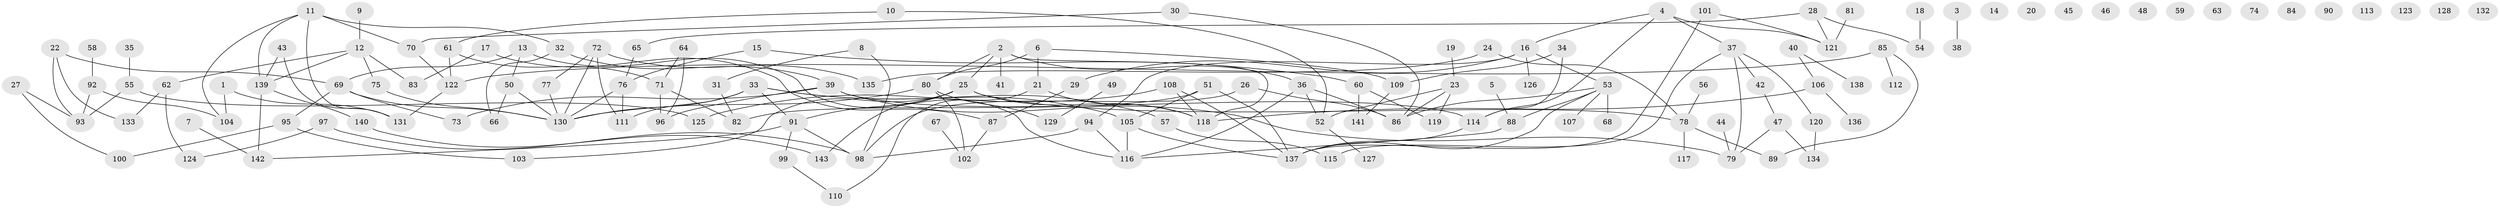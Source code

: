 // coarse degree distribution, {4: 0.08450704225352113, 14: 0.014084507042253521, 0: 0.2112676056338028, 11: 0.028169014084507043, 1: 0.15492957746478872, 6: 0.028169014084507043, 3: 0.19718309859154928, 5: 0.04225352112676056, 8: 0.014084507042253521, 2: 0.19718309859154928, 9: 0.014084507042253521, 7: 0.014084507042253521}
// Generated by graph-tools (version 1.1) at 2025/16/03/04/25 18:16:31]
// undirected, 143 vertices, 179 edges
graph export_dot {
graph [start="1"]
  node [color=gray90,style=filled];
  1;
  2;
  3;
  4;
  5;
  6;
  7;
  8;
  9;
  10;
  11;
  12;
  13;
  14;
  15;
  16;
  17;
  18;
  19;
  20;
  21;
  22;
  23;
  24;
  25;
  26;
  27;
  28;
  29;
  30;
  31;
  32;
  33;
  34;
  35;
  36;
  37;
  38;
  39;
  40;
  41;
  42;
  43;
  44;
  45;
  46;
  47;
  48;
  49;
  50;
  51;
  52;
  53;
  54;
  55;
  56;
  57;
  58;
  59;
  60;
  61;
  62;
  63;
  64;
  65;
  66;
  67;
  68;
  69;
  70;
  71;
  72;
  73;
  74;
  75;
  76;
  77;
  78;
  79;
  80;
  81;
  82;
  83;
  84;
  85;
  86;
  87;
  88;
  89;
  90;
  91;
  92;
  93;
  94;
  95;
  96;
  97;
  98;
  99;
  100;
  101;
  102;
  103;
  104;
  105;
  106;
  107;
  108;
  109;
  110;
  111;
  112;
  113;
  114;
  115;
  116;
  117;
  118;
  119;
  120;
  121;
  122;
  123;
  124;
  125;
  126;
  127;
  128;
  129;
  130;
  131;
  132;
  133;
  134;
  135;
  136;
  137;
  138;
  139;
  140;
  141;
  142;
  143;
  1 -- 104;
  1 -- 131;
  2 -- 25;
  2 -- 36;
  2 -- 41;
  2 -- 80;
  2 -- 118;
  3 -- 38;
  4 -- 16;
  4 -- 37;
  4 -- 114;
  4 -- 121;
  5 -- 88;
  6 -- 21;
  6 -- 80;
  6 -- 109;
  7 -- 142;
  8 -- 31;
  8 -- 98;
  9 -- 12;
  10 -- 52;
  10 -- 61;
  11 -- 32;
  11 -- 70;
  11 -- 104;
  11 -- 131;
  11 -- 139;
  12 -- 62;
  12 -- 75;
  12 -- 83;
  12 -- 139;
  13 -- 50;
  13 -- 69;
  13 -- 116;
  15 -- 60;
  15 -- 76;
  16 -- 29;
  16 -- 53;
  16 -- 94;
  16 -- 126;
  17 -- 83;
  17 -- 87;
  18 -- 54;
  19 -- 23;
  21 -- 110;
  21 -- 118;
  22 -- 69;
  22 -- 93;
  22 -- 133;
  23 -- 52;
  23 -- 86;
  23 -- 119;
  24 -- 78;
  24 -- 135;
  25 -- 78;
  25 -- 91;
  25 -- 103;
  25 -- 118;
  25 -- 143;
  26 -- 86;
  26 -- 98;
  27 -- 93;
  27 -- 100;
  28 -- 54;
  28 -- 65;
  28 -- 121;
  29 -- 87;
  30 -- 70;
  30 -- 86;
  31 -- 82;
  32 -- 39;
  32 -- 66;
  33 -- 57;
  33 -- 91;
  33 -- 105;
  33 -- 111;
  33 -- 130;
  34 -- 109;
  34 -- 114;
  35 -- 55;
  36 -- 52;
  36 -- 86;
  36 -- 116;
  37 -- 42;
  37 -- 79;
  37 -- 115;
  37 -- 120;
  39 -- 73;
  39 -- 79;
  39 -- 96;
  39 -- 114;
  40 -- 106;
  40 -- 138;
  42 -- 47;
  43 -- 131;
  43 -- 139;
  44 -- 79;
  47 -- 79;
  47 -- 134;
  49 -- 129;
  50 -- 66;
  50 -- 130;
  51 -- 82;
  51 -- 105;
  51 -- 137;
  52 -- 127;
  53 -- 68;
  53 -- 86;
  53 -- 88;
  53 -- 107;
  53 -- 137;
  55 -- 93;
  55 -- 125;
  56 -- 78;
  57 -- 115;
  58 -- 92;
  60 -- 119;
  60 -- 141;
  61 -- 71;
  61 -- 122;
  62 -- 124;
  62 -- 133;
  64 -- 71;
  64 -- 96;
  65 -- 76;
  67 -- 102;
  69 -- 73;
  69 -- 95;
  69 -- 130;
  70 -- 122;
  71 -- 82;
  71 -- 96;
  72 -- 77;
  72 -- 111;
  72 -- 130;
  72 -- 135;
  75 -- 130;
  76 -- 111;
  76 -- 130;
  77 -- 130;
  78 -- 89;
  78 -- 117;
  80 -- 102;
  80 -- 129;
  80 -- 130;
  81 -- 121;
  85 -- 89;
  85 -- 112;
  85 -- 122;
  87 -- 102;
  88 -- 116;
  91 -- 98;
  91 -- 99;
  91 -- 142;
  92 -- 93;
  92 -- 104;
  94 -- 98;
  94 -- 116;
  95 -- 100;
  95 -- 103;
  97 -- 98;
  97 -- 124;
  99 -- 110;
  101 -- 121;
  101 -- 137;
  105 -- 116;
  105 -- 137;
  106 -- 118;
  106 -- 136;
  108 -- 118;
  108 -- 125;
  108 -- 137;
  109 -- 141;
  114 -- 137;
  120 -- 134;
  122 -- 131;
  139 -- 140;
  139 -- 142;
  140 -- 143;
}
